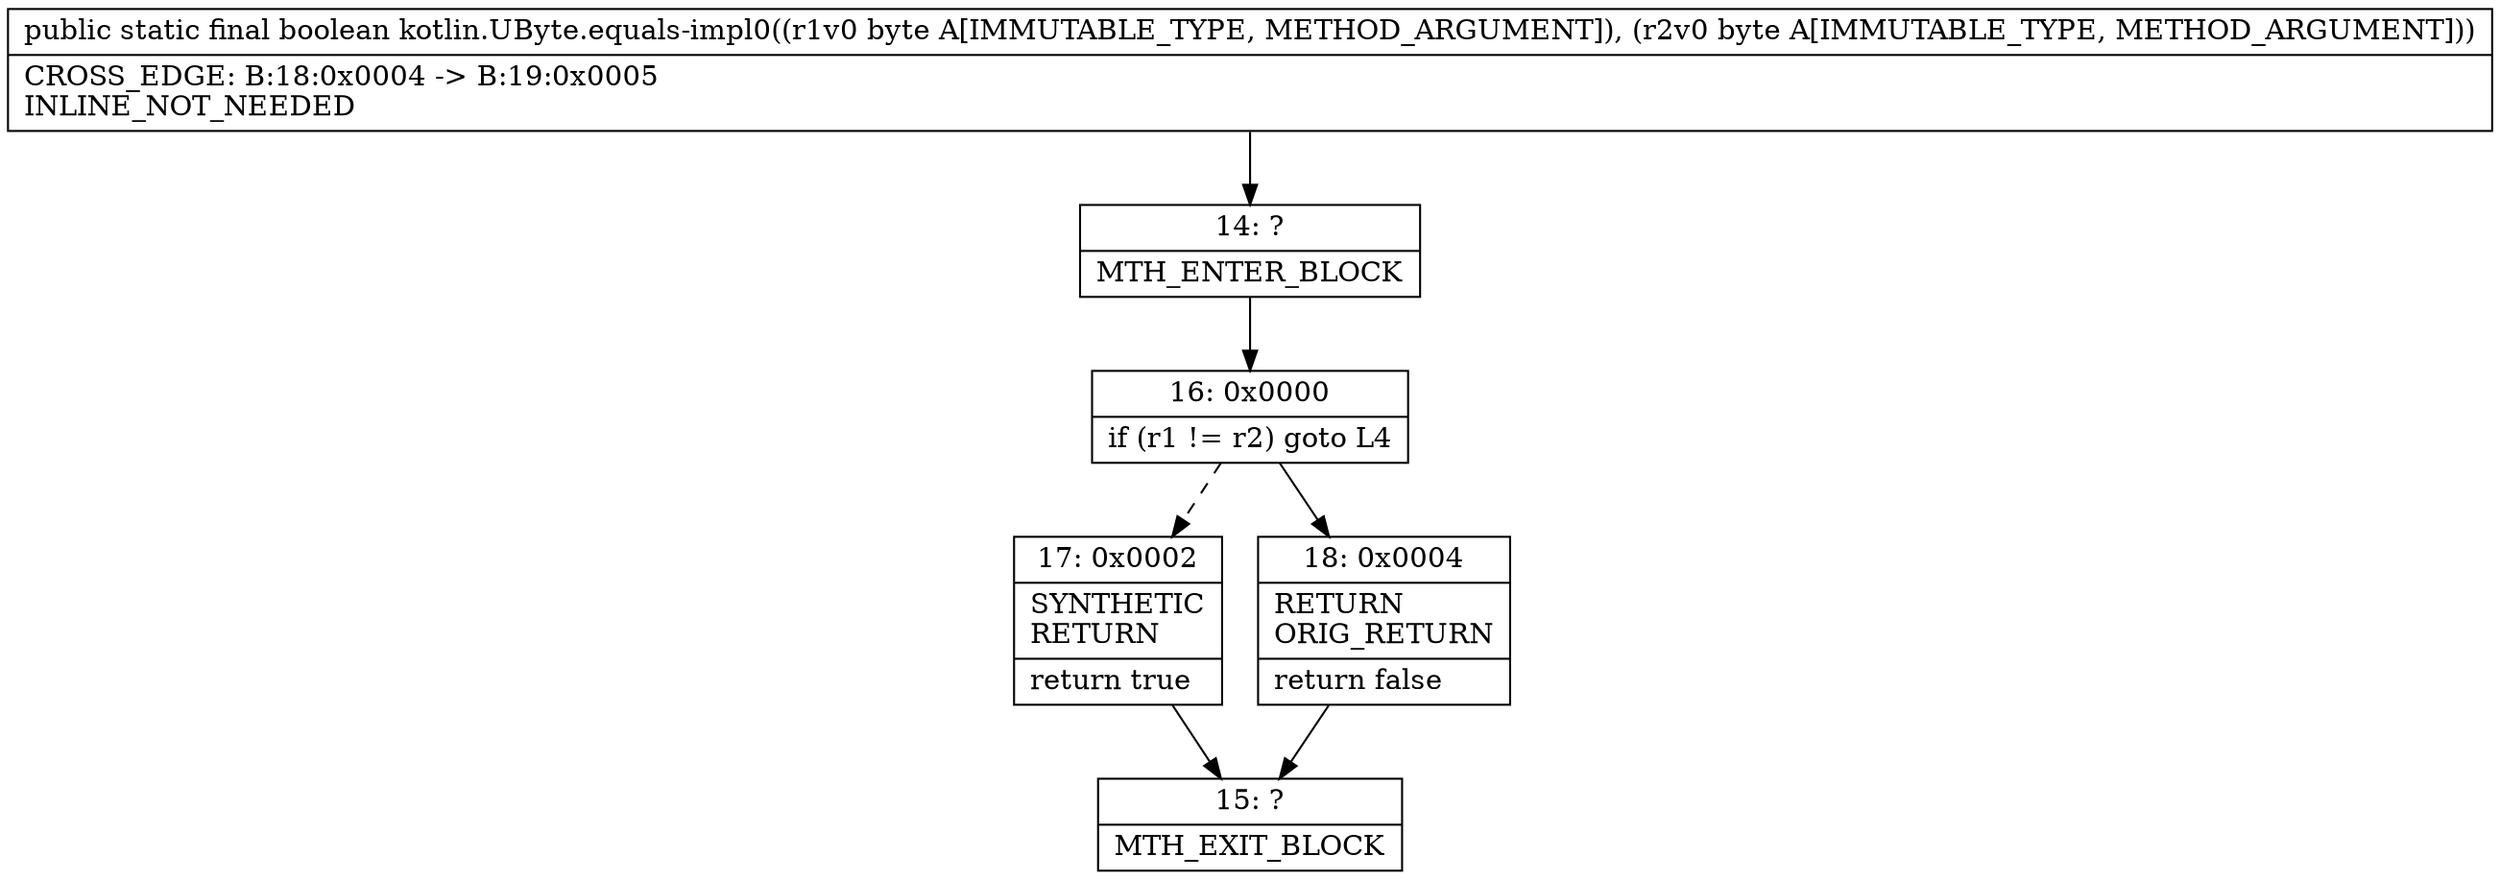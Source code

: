 digraph "CFG forkotlin.UByte.equals\-impl0(BB)Z" {
Node_14 [shape=record,label="{14\:\ ?|MTH_ENTER_BLOCK\l}"];
Node_16 [shape=record,label="{16\:\ 0x0000|if (r1 != r2) goto L4\l}"];
Node_17 [shape=record,label="{17\:\ 0x0002|SYNTHETIC\lRETURN\l|return true\l}"];
Node_15 [shape=record,label="{15\:\ ?|MTH_EXIT_BLOCK\l}"];
Node_18 [shape=record,label="{18\:\ 0x0004|RETURN\lORIG_RETURN\l|return false\l}"];
MethodNode[shape=record,label="{public static final boolean kotlin.UByte.equals\-impl0((r1v0 byte A[IMMUTABLE_TYPE, METHOD_ARGUMENT]), (r2v0 byte A[IMMUTABLE_TYPE, METHOD_ARGUMENT]))  | CROSS_EDGE: B:18:0x0004 \-\> B:19:0x0005\lINLINE_NOT_NEEDED\l}"];
MethodNode -> Node_14;Node_14 -> Node_16;
Node_16 -> Node_17[style=dashed];
Node_16 -> Node_18;
Node_17 -> Node_15;
Node_18 -> Node_15;
}

